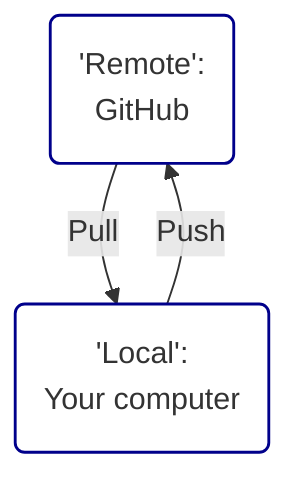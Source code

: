 graph TB
    linkStyle default interpolate basis
    A('Remote':<br>GitHub) -- Pull --> B('Local':<br>Your computer)
    B -- Push --> A

    style A fill:White,stroke:DarkBlue,stroke-width:1.5px;
    style B fill:White,stroke:DarkBlue,stroke-width:1.5px;